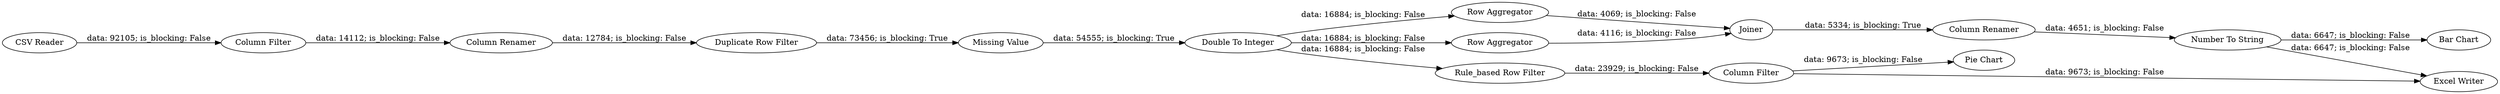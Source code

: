 digraph {
	"-1065937778737643942_12" [label="Number To String"]
	"-1065937778737643942_5" [label="Duplicate Row Filter"]
	"-1065937778737643942_14" [label="Excel Writer"]
	"-1065937778737643942_10" [label=Joiner]
	"-1065937778737643942_4" [label="Missing Value"]
	"-1065937778737643942_16" [label="Column Filter"]
	"-1065937778737643942_9" [label="Row Aggregator"]
	"-1065937778737643942_15" [label="Rule_based Row Filter"]
	"-1065937778737643942_11" [label="Bar Chart"]
	"-1065937778737643942_17" [label="Pie Chart"]
	"-1065937778737643942_8" [label="Double To Integer"]
	"-1065937778737643942_2" [label="Column Filter"]
	"-1065937778737643942_1" [label="CSV Reader"]
	"-1065937778737643942_6" [label="Row Aggregator"]
	"-1065937778737643942_3" [label="Column Renamer"]
	"-1065937778737643942_13" [label="Column Renamer"]
	"-1065937778737643942_16" -> "-1065937778737643942_14" [label="data: 9673; is_blocking: False"]
	"-1065937778737643942_8" -> "-1065937778737643942_9" [label="data: 16884; is_blocking: False"]
	"-1065937778737643942_8" -> "-1065937778737643942_6" [label="data: 16884; is_blocking: False"]
	"-1065937778737643942_12" -> "-1065937778737643942_11" [label="data: 6647; is_blocking: False"]
	"-1065937778737643942_4" -> "-1065937778737643942_8" [label="data: 54555; is_blocking: True"]
	"-1065937778737643942_2" -> "-1065937778737643942_3" [label="data: 14112; is_blocking: False"]
	"-1065937778737643942_16" -> "-1065937778737643942_17" [label="data: 9673; is_blocking: False"]
	"-1065937778737643942_12" -> "-1065937778737643942_14" [label="data: 6647; is_blocking: False"]
	"-1065937778737643942_5" -> "-1065937778737643942_4" [label="data: 73456; is_blocking: True"]
	"-1065937778737643942_9" -> "-1065937778737643942_10" [label="data: 4116; is_blocking: False"]
	"-1065937778737643942_6" -> "-1065937778737643942_10" [label="data: 4069; is_blocking: False"]
	"-1065937778737643942_8" -> "-1065937778737643942_15" [label="data: 16884; is_blocking: False"]
	"-1065937778737643942_1" -> "-1065937778737643942_2" [label="data: 92105; is_blocking: False"]
	"-1065937778737643942_3" -> "-1065937778737643942_5" [label="data: 12784; is_blocking: False"]
	"-1065937778737643942_15" -> "-1065937778737643942_16" [label="data: 23929; is_blocking: False"]
	"-1065937778737643942_10" -> "-1065937778737643942_13" [label="data: 5334; is_blocking: True"]
	"-1065937778737643942_13" -> "-1065937778737643942_12" [label="data: 4651; is_blocking: False"]
	rankdir=LR
}
